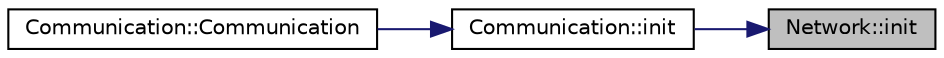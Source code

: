 digraph "Network::init"
{
 // LATEX_PDF_SIZE
  edge [fontname="Helvetica",fontsize="10",labelfontname="Helvetica",labelfontsize="10"];
  node [fontname="Helvetica",fontsize="10",shape=record];
  rankdir="RL";
  Node28 [label="Network::init",height=0.2,width=0.4,color="black", fillcolor="grey75", style="filled", fontcolor="black",tooltip="Intitialize WLan-Hardware."];
  Node28 -> Node29 [dir="back",color="midnightblue",fontsize="10",style="solid",fontname="Helvetica"];
  Node29 [label="Communication::init",height=0.2,width=0.4,color="black", fillcolor="white", style="filled",URL="$class_communication.html#aa526fb8aa735ea4457dc56d1f0a4fe00",tooltip="Initializes the Hard- and Software for WLAN and MQTT-Connection."];
  Node29 -> Node30 [dir="back",color="midnightblue",fontsize="10",style="solid",fontname="Helvetica"];
  Node30 [label="Communication::Communication",height=0.2,width=0.4,color="black", fillcolor="white", style="filled",URL="$class_communication.html#ab88eb4c3af7925175dc96a1781da7437",tooltip="Construct a new Communication object."];
}
